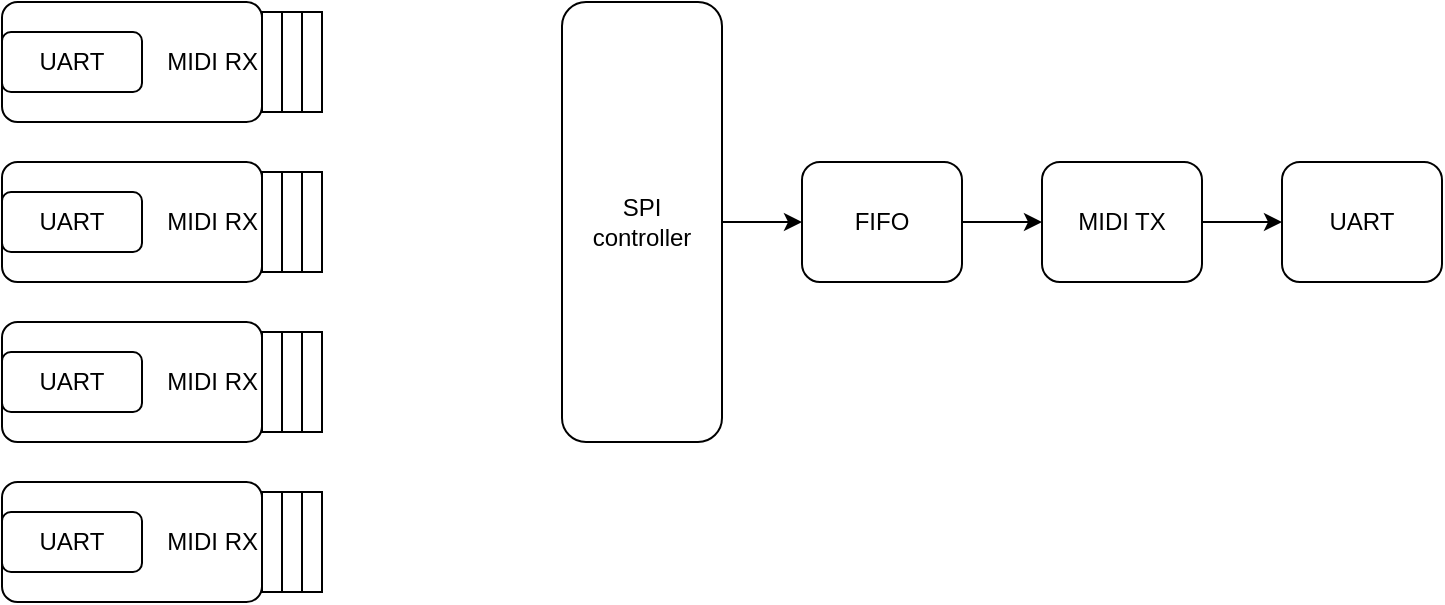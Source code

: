 <mxfile version="14.1.7" type="device" pages="3"><diagram id="5BLz6c4wUd86JPkQsUc_" name="Page-1"><mxGraphModel dx="782" dy="698" grid="1" gridSize="10" guides="1" tooltips="1" connect="1" arrows="1" fold="1" page="1" pageScale="1" pageWidth="850" pageHeight="1100" math="0" shadow="0"><root><mxCell id="0"/><mxCell id="1" parent="0"/><mxCell id="nV9BNXqXnO-pikpsgq_9-17" style="edgeStyle=orthogonalEdgeStyle;rounded=0;orthogonalLoop=1;jettySize=auto;html=1;exitX=1;exitY=0.5;exitDx=0;exitDy=0;entryX=0;entryY=0.5;entryDx=0;entryDy=0;" parent="1" source="nV9BNXqXnO-pikpsgq_9-7" target="nV9BNXqXnO-pikpsgq_9-8" edge="1"><mxGeometry relative="1" as="geometry"/></mxCell><mxCell id="nV9BNXqXnO-pikpsgq_9-7" value="&lt;div&gt;SPI&lt;/div&gt;&lt;div&gt;controller&lt;br&gt;&lt;/div&gt;" style="rounded=1;whiteSpace=wrap;html=1;" parent="1" vertex="1"><mxGeometry x="320" y="40" width="80" height="220" as="geometry"/></mxCell><mxCell id="nV9BNXqXnO-pikpsgq_9-18" style="edgeStyle=orthogonalEdgeStyle;rounded=0;orthogonalLoop=1;jettySize=auto;html=1;exitX=1;exitY=0.5;exitDx=0;exitDy=0;entryX=0;entryY=0.5;entryDx=0;entryDy=0;" parent="1" source="nV9BNXqXnO-pikpsgq_9-8" target="nV9BNXqXnO-pikpsgq_9-10" edge="1"><mxGeometry relative="1" as="geometry"/></mxCell><mxCell id="nV9BNXqXnO-pikpsgq_9-8" value="FIFO" style="rounded=1;whiteSpace=wrap;html=1;" parent="1" vertex="1"><mxGeometry x="440" y="120" width="80" height="60" as="geometry"/></mxCell><mxCell id="nV9BNXqXnO-pikpsgq_9-9" value="UART" style="rounded=1;whiteSpace=wrap;html=1;" parent="1" vertex="1"><mxGeometry x="680" y="120" width="80" height="60" as="geometry"/></mxCell><mxCell id="nV9BNXqXnO-pikpsgq_9-19" style="edgeStyle=orthogonalEdgeStyle;rounded=0;orthogonalLoop=1;jettySize=auto;html=1;exitX=1;exitY=0.5;exitDx=0;exitDy=0;entryX=0;entryY=0.5;entryDx=0;entryDy=0;" parent="1" source="nV9BNXqXnO-pikpsgq_9-10" target="nV9BNXqXnO-pikpsgq_9-9" edge="1"><mxGeometry relative="1" as="geometry"/></mxCell><mxCell id="nV9BNXqXnO-pikpsgq_9-10" value="MIDI TX" style="rounded=1;whiteSpace=wrap;html=1;" parent="1" vertex="1"><mxGeometry x="560" y="120" width="80" height="60" as="geometry"/></mxCell><mxCell id="Lv6Z29P0vEkSq-JdiWGE-4" value="" style="group" parent="1" vertex="1" connectable="0"><mxGeometry x="40" y="40" width="130" height="60" as="geometry"/></mxCell><mxCell id="Lv6Z29P0vEkSq-JdiWGE-1" value="MIDI RX" style="rounded=1;whiteSpace=wrap;html=1;arcSize=13;align=right;" parent="Lv6Z29P0vEkSq-JdiWGE-4" vertex="1"><mxGeometry width="130" height="60" as="geometry"/></mxCell><mxCell id="Lv6Z29P0vEkSq-JdiWGE-2" value="UART" style="rounded=1;whiteSpace=wrap;html=1;" parent="Lv6Z29P0vEkSq-JdiWGE-4" vertex="1"><mxGeometry y="15" width="70" height="30" as="geometry"/></mxCell><mxCell id="Lv6Z29P0vEkSq-JdiWGE-6" value="" style="group" parent="1" vertex="1" connectable="0"><mxGeometry x="40" y="120" width="130" height="60" as="geometry"/></mxCell><mxCell id="Lv6Z29P0vEkSq-JdiWGE-7" value="MIDI RX" style="rounded=1;whiteSpace=wrap;html=1;arcSize=13;align=right;" parent="Lv6Z29P0vEkSq-JdiWGE-6" vertex="1"><mxGeometry width="130" height="60" as="geometry"/></mxCell><mxCell id="Lv6Z29P0vEkSq-JdiWGE-8" value="UART" style="rounded=1;whiteSpace=wrap;html=1;" parent="Lv6Z29P0vEkSq-JdiWGE-6" vertex="1"><mxGeometry y="15" width="70" height="30" as="geometry"/></mxCell><mxCell id="Lv6Z29P0vEkSq-JdiWGE-10" value="" style="group" parent="1" vertex="1" connectable="0"><mxGeometry x="40" y="200" width="130" height="60" as="geometry"/></mxCell><mxCell id="Lv6Z29P0vEkSq-JdiWGE-11" value="MIDI RX" style="rounded=1;whiteSpace=wrap;html=1;arcSize=13;align=right;" parent="Lv6Z29P0vEkSq-JdiWGE-10" vertex="1"><mxGeometry width="130" height="60" as="geometry"/></mxCell><mxCell id="Lv6Z29P0vEkSq-JdiWGE-12" value="UART" style="rounded=1;whiteSpace=wrap;html=1;" parent="Lv6Z29P0vEkSq-JdiWGE-10" vertex="1"><mxGeometry y="15" width="70" height="30" as="geometry"/></mxCell><mxCell id="Lv6Z29P0vEkSq-JdiWGE-13" value="" style="group" parent="1" vertex="1" connectable="0"><mxGeometry x="40" y="280" width="130" height="60" as="geometry"/></mxCell><mxCell id="Lv6Z29P0vEkSq-JdiWGE-14" value="MIDI RX" style="rounded=1;whiteSpace=wrap;html=1;arcSize=13;align=right;" parent="Lv6Z29P0vEkSq-JdiWGE-13" vertex="1"><mxGeometry width="130" height="60" as="geometry"/></mxCell><mxCell id="Lv6Z29P0vEkSq-JdiWGE-15" value="UART" style="rounded=1;whiteSpace=wrap;html=1;" parent="Lv6Z29P0vEkSq-JdiWGE-13" vertex="1"><mxGeometry y="15" width="70" height="30" as="geometry"/></mxCell><mxCell id="Lv6Z29P0vEkSq-JdiWGE-16" value="" style="rounded=0;whiteSpace=wrap;html=1;align=right;" parent="1" vertex="1"><mxGeometry x="170" y="45" width="10" height="50" as="geometry"/></mxCell><mxCell id="Lv6Z29P0vEkSq-JdiWGE-17" value="" style="rounded=0;whiteSpace=wrap;html=1;align=right;" parent="1" vertex="1"><mxGeometry x="180" y="45" width="10" height="50" as="geometry"/></mxCell><mxCell id="Lv6Z29P0vEkSq-JdiWGE-18" value="" style="rounded=0;whiteSpace=wrap;html=1;align=right;" parent="1" vertex="1"><mxGeometry x="190" y="45" width="10" height="50" as="geometry"/></mxCell><mxCell id="Lv6Z29P0vEkSq-JdiWGE-19" value="" style="rounded=0;whiteSpace=wrap;html=1;align=right;" parent="1" vertex="1"><mxGeometry x="170" y="125" width="10" height="50" as="geometry"/></mxCell><mxCell id="Lv6Z29P0vEkSq-JdiWGE-20" value="" style="rounded=0;whiteSpace=wrap;html=1;align=right;" parent="1" vertex="1"><mxGeometry x="180" y="125" width="10" height="50" as="geometry"/></mxCell><mxCell id="Lv6Z29P0vEkSq-JdiWGE-21" value="" style="rounded=0;whiteSpace=wrap;html=1;align=right;" parent="1" vertex="1"><mxGeometry x="190" y="125" width="10" height="50" as="geometry"/></mxCell><mxCell id="Lv6Z29P0vEkSq-JdiWGE-22" value="" style="rounded=0;whiteSpace=wrap;html=1;align=right;" parent="1" vertex="1"><mxGeometry x="170" y="205" width="10" height="50" as="geometry"/></mxCell><mxCell id="Lv6Z29P0vEkSq-JdiWGE-23" value="" style="rounded=0;whiteSpace=wrap;html=1;align=right;" parent="1" vertex="1"><mxGeometry x="180" y="205" width="10" height="50" as="geometry"/></mxCell><mxCell id="Lv6Z29P0vEkSq-JdiWGE-24" value="" style="rounded=0;whiteSpace=wrap;html=1;align=right;" parent="1" vertex="1"><mxGeometry x="190" y="205" width="10" height="50" as="geometry"/></mxCell><mxCell id="Lv6Z29P0vEkSq-JdiWGE-25" value="" style="rounded=0;whiteSpace=wrap;html=1;align=right;" parent="1" vertex="1"><mxGeometry x="170" y="285" width="10" height="50" as="geometry"/></mxCell><mxCell id="Lv6Z29P0vEkSq-JdiWGE-26" value="" style="rounded=0;whiteSpace=wrap;html=1;align=right;" parent="1" vertex="1"><mxGeometry x="180" y="285" width="10" height="50" as="geometry"/></mxCell><mxCell id="Lv6Z29P0vEkSq-JdiWGE-27" value="" style="rounded=0;whiteSpace=wrap;html=1;align=right;" parent="1" vertex="1"><mxGeometry x="190" y="285" width="10" height="50" as="geometry"/></mxCell></root></mxGraphModel></diagram><diagram id="NTZZHlBlM8ZLsF2wtTsS" name="SPI FSM"><mxGraphModel dx="782" dy="698" grid="1" gridSize="10" guides="1" tooltips="1" connect="1" arrows="1" fold="1" page="1" pageScale="1" pageWidth="850" pageHeight="1100" math="0" shadow="0"><root><mxCell id="Te08-3Nlt5EfzwUxAVhV-0"/><mxCell id="Te08-3Nlt5EfzwUxAVhV-1" parent="Te08-3Nlt5EfzwUxAVhV-0"/><mxCell id="Te08-3Nlt5EfzwUxAVhV-6" value="SPI complete" style="edgeStyle=orthogonalEdgeStyle;rounded=0;orthogonalLoop=1;jettySize=auto;html=1;exitX=0.5;exitY=1;exitDx=0;exitDy=0;entryX=0.5;entryY=0;entryDx=0;entryDy=0;" parent="Te08-3Nlt5EfzwUxAVhV-1" source="Te08-3Nlt5EfzwUxAVhV-2" target="Te08-3Nlt5EfzwUxAVhV-3" edge="1"><mxGeometry relative="1" as="geometry"/></mxCell><mxCell id="Te08-3Nlt5EfzwUxAVhV-2" value="IDLE" style="rounded=1;whiteSpace=wrap;html=1;" parent="Te08-3Nlt5EfzwUxAVhV-1" vertex="1"><mxGeometry x="160" y="40" width="120" height="60" as="geometry"/></mxCell><mxCell id="Te08-3Nlt5EfzwUxAVhV-7" value="&lt;div&gt;SPI complete&lt;/div&gt;&lt;div&gt;* WR&lt;br&gt;&lt;/div&gt;" style="edgeStyle=orthogonalEdgeStyle;rounded=0;orthogonalLoop=1;jettySize=auto;html=1;exitX=1;exitY=0.5;exitDx=0;exitDy=0;entryX=1;entryY=0.5;entryDx=0;entryDy=0;" parent="Te08-3Nlt5EfzwUxAVhV-1" source="Te08-3Nlt5EfzwUxAVhV-3" target="Te08-3Nlt5EfzwUxAVhV-4" edge="1"><mxGeometry x="-0.429" relative="1" as="geometry"><Array as="points"><mxPoint x="320" y="170"/><mxPoint x="320" y="370"/></Array><mxPoint as="offset"/></mxGeometry></mxCell><mxCell id="i2yrc2QnIGgFEywDOaqi-2" value="SPI complete * RD" style="edgeStyle=orthogonalEdgeStyle;rounded=0;orthogonalLoop=1;jettySize=auto;html=1;exitX=0.5;exitY=1;exitDx=0;exitDy=0;entryX=0.5;entryY=0;entryDx=0;entryDy=0;" parent="Te08-3Nlt5EfzwUxAVhV-1" source="Te08-3Nlt5EfzwUxAVhV-3" target="Te08-3Nlt5EfzwUxAVhV-5" edge="1"><mxGeometry relative="1" as="geometry"><mxPoint x="220" y="230" as="targetPoint"/></mxGeometry></mxCell><mxCell id="i2yrc2QnIGgFEywDOaqi-3" value="timeout" style="edgeStyle=orthogonalEdgeStyle;rounded=0;orthogonalLoop=1;jettySize=auto;html=1;exitX=0;exitY=0.5;exitDx=0;exitDy=0;entryX=0;entryY=0.5;entryDx=0;entryDy=0;" parent="Te08-3Nlt5EfzwUxAVhV-1" source="Te08-3Nlt5EfzwUxAVhV-3" target="Te08-3Nlt5EfzwUxAVhV-2" edge="1"><mxGeometry relative="1" as="geometry"><Array as="points"><mxPoint x="120" y="170"/><mxPoint x="120" y="70"/></Array></mxGeometry></mxCell><mxCell id="Te08-3Nlt5EfzwUxAVhV-3" value="CMD/ADDR" style="rounded=1;whiteSpace=wrap;html=1;" parent="Te08-3Nlt5EfzwUxAVhV-1" vertex="1"><mxGeometry x="160" y="140" width="120" height="60" as="geometry"/></mxCell><mxCell id="Te08-3Nlt5EfzwUxAVhV-13" value="&lt;div&gt;SPI complete&lt;/div&gt;&lt;div&gt;* WR&lt;br&gt;&lt;/div&gt;" style="edgeStyle=orthogonalEdgeStyle;rounded=0;orthogonalLoop=1;jettySize=auto;html=1;exitX=0.25;exitY=0;exitDx=0;exitDy=0;entryX=0.25;entryY=1;entryDx=0;entryDy=0;" parent="Te08-3Nlt5EfzwUxAVhV-1" source="Te08-3Nlt5EfzwUxAVhV-4" target="Te08-3Nlt5EfzwUxAVhV-5" edge="1"><mxGeometry relative="1" as="geometry"/></mxCell><mxCell id="i2yrc2QnIGgFEywDOaqi-5" value="timeout" style="edgeStyle=orthogonalEdgeStyle;rounded=0;orthogonalLoop=1;jettySize=auto;html=1;exitX=0;exitY=0.5;exitDx=0;exitDy=0;entryX=0;entryY=0.5;entryDx=0;entryDy=0;" parent="Te08-3Nlt5EfzwUxAVhV-1" source="Te08-3Nlt5EfzwUxAVhV-4" target="Te08-3Nlt5EfzwUxAVhV-2" edge="1"><mxGeometry x="-0.526" relative="1" as="geometry"><Array as="points"><mxPoint x="120" y="370"/><mxPoint x="120" y="70"/></Array><mxPoint as="offset"/></mxGeometry></mxCell><mxCell id="i2yrc2QnIGgFEywDOaqi-6" value="&lt;div&gt;SPI complete&lt;/div&gt;&lt;div&gt;* RD&lt;br&gt;&lt;/div&gt;" style="edgeStyle=orthogonalEdgeStyle;rounded=0;orthogonalLoop=1;jettySize=auto;html=1;exitX=0;exitY=0.5;exitDx=0;exitDy=0;entryX=0;entryY=0.5;entryDx=0;entryDy=0;" parent="Te08-3Nlt5EfzwUxAVhV-1" source="Te08-3Nlt5EfzwUxAVhV-4" target="Te08-3Nlt5EfzwUxAVhV-2" edge="1"><mxGeometry relative="1" as="geometry"><Array as="points"><mxPoint x="80" y="370"/><mxPoint x="80" y="70"/></Array></mxGeometry></mxCell><mxCell id="Te08-3Nlt5EfzwUxAVhV-4" value="WR_DATA" style="rounded=1;whiteSpace=wrap;html=1;" parent="Te08-3Nlt5EfzwUxAVhV-1" vertex="1"><mxGeometry x="160" y="340" width="120" height="60" as="geometry"/></mxCell><mxCell id="Te08-3Nlt5EfzwUxAVhV-12" value="ACK * RD" style="edgeStyle=orthogonalEdgeStyle;rounded=0;orthogonalLoop=1;jettySize=auto;html=1;exitX=0.75;exitY=1;exitDx=0;exitDy=0;entryX=0.75;entryY=0;entryDx=0;entryDy=0;" parent="Te08-3Nlt5EfzwUxAVhV-1" source="Te08-3Nlt5EfzwUxAVhV-5" target="Te08-3Nlt5EfzwUxAVhV-4" edge="1"><mxGeometry relative="1" as="geometry"/></mxCell><mxCell id="i2yrc2QnIGgFEywDOaqi-4" value="timeout" style="edgeStyle=orthogonalEdgeStyle;rounded=0;orthogonalLoop=1;jettySize=auto;html=1;exitX=0;exitY=0.5;exitDx=0;exitDy=0;entryX=0;entryY=0.5;entryDx=0;entryDy=0;" parent="Te08-3Nlt5EfzwUxAVhV-1" source="Te08-3Nlt5EfzwUxAVhV-5" target="Te08-3Nlt5EfzwUxAVhV-2" edge="1"><mxGeometry x="-0.214" relative="1" as="geometry"><Array as="points"><mxPoint x="120" y="270"/><mxPoint x="120" y="70"/></Array><mxPoint as="offset"/></mxGeometry></mxCell><mxCell id="i2yrc2QnIGgFEywDOaqi-8" value="ACK * WR" style="edgeStyle=orthogonalEdgeStyle;rounded=0;orthogonalLoop=1;jettySize=auto;html=1;exitX=1;exitY=0.5;exitDx=0;exitDy=0;entryX=1;entryY=0.5;entryDx=0;entryDy=0;" parent="Te08-3Nlt5EfzwUxAVhV-1" source="Te08-3Nlt5EfzwUxAVhV-5" target="Te08-3Nlt5EfzwUxAVhV-2" edge="1"><mxGeometry relative="1" as="geometry"><Array as="points"><mxPoint x="360" y="270"/><mxPoint x="360" y="70"/></Array></mxGeometry></mxCell><mxCell id="Te08-3Nlt5EfzwUxAVhV-5" value="BUS_EXE" style="rounded=1;whiteSpace=wrap;html=1;" parent="Te08-3Nlt5EfzwUxAVhV-1" vertex="1"><mxGeometry x="160" y="240" width="120" height="60" as="geometry"/></mxCell><mxCell id="kTWO0TvAbQ1S3J5nTQGu-0" value="Problem: this state machine doesn't allow time for the SPI data to load" style="text;html=1;strokeColor=none;fillColor=none;align=center;verticalAlign=middle;whiteSpace=wrap;rounded=0;" parent="Te08-3Nlt5EfzwUxAVhV-1" vertex="1"><mxGeometry x="400" y="60" width="310" height="20" as="geometry"/></mxCell></root></mxGraphModel></diagram><diagram id="C0nDOQ2j-Cw7uDZkZXND" name="SPI FSM Expanded"><mxGraphModel dx="782" dy="698" grid="1" gridSize="10" guides="1" tooltips="1" connect="1" arrows="1" fold="1" page="1" pageScale="1" pageWidth="850" pageHeight="1100" math="0" shadow="0"><root><mxCell id="QnJQY8vM-MAtKCoU1oTB-0"/><mxCell id="QnJQY8vM-MAtKCoU1oTB-1" parent="QnJQY8vM-MAtKCoU1oTB-0"/><mxCell id="in22kLQEFv1lPTFJdDBc-0" value="&lt;div&gt;SPI RDY&lt;/div&gt;" style="edgeStyle=orthogonalEdgeStyle;rounded=0;orthogonalLoop=1;jettySize=auto;html=1;exitX=0.5;exitY=1;exitDx=0;exitDy=0;entryX=0.5;entryY=0;entryDx=0;entryDy=0;" parent="QnJQY8vM-MAtKCoU1oTB-1" source="in22kLQEFv1lPTFJdDBc-1" target="in22kLQEFv1lPTFJdDBc-5" edge="1"><mxGeometry relative="1" as="geometry"/></mxCell><mxCell id="in22kLQEFv1lPTFJdDBc-1" value="IDLE" style="rounded=1;whiteSpace=wrap;html=1;" parent="QnJQY8vM-MAtKCoU1oTB-1" vertex="1"><mxGeometry x="160" y="40" width="120" height="60" as="geometry"/></mxCell><mxCell id="in22kLQEFv1lPTFJdDBc-2" value="&lt;div&gt;WR&lt;br&gt;&lt;/div&gt;" style="edgeStyle=orthogonalEdgeStyle;rounded=0;orthogonalLoop=1;jettySize=auto;html=1;exitX=0.5;exitY=1;exitDx=0;exitDy=0;entryX=0.5;entryY=0;entryDx=0;entryDy=0;" parent="QnJQY8vM-MAtKCoU1oTB-1" source="in22kLQEFv1lPTFJdDBc-5" target="in22kLQEFv1lPTFJdDBc-9" edge="1"><mxGeometry x="-0.429" relative="1" as="geometry"><Array as="points"><mxPoint x="220" y="220"/><mxPoint x="220" y="220"/></Array><mxPoint as="offset"/></mxGeometry></mxCell><mxCell id="in22kLQEFv1lPTFJdDBc-3" value="RD" style="edgeStyle=orthogonalEdgeStyle;rounded=0;orthogonalLoop=1;jettySize=auto;html=1;exitX=1;exitY=0.5;exitDx=0;exitDy=0;entryX=0.5;entryY=0;entryDx=0;entryDy=0;" parent="QnJQY8vM-MAtKCoU1oTB-1" source="in22kLQEFv1lPTFJdDBc-5" target="in22kLQEFv1lPTFJdDBc-18" edge="1"><mxGeometry relative="1" as="geometry"><mxPoint x="220" y="230" as="targetPoint"/></mxGeometry></mxCell><mxCell id="in22kLQEFv1lPTFJdDBc-4" value="timeout" style="edgeStyle=orthogonalEdgeStyle;rounded=0;orthogonalLoop=1;jettySize=auto;html=1;exitX=0;exitY=0.5;exitDx=0;exitDy=0;entryX=0;entryY=0.5;entryDx=0;entryDy=0;" parent="QnJQY8vM-MAtKCoU1oTB-1" source="in22kLQEFv1lPTFJdDBc-5" target="in22kLQEFv1lPTFJdDBc-1" edge="1"><mxGeometry relative="1" as="geometry"><Array as="points"><mxPoint x="120" y="170"/><mxPoint x="120" y="70"/></Array></mxGeometry></mxCell><mxCell id="in22kLQEFv1lPTFJdDBc-5" value="&lt;div&gt;CMD/ADDR&lt;/div&gt;" style="rounded=1;whiteSpace=wrap;html=1;" parent="QnJQY8vM-MAtKCoU1oTB-1" vertex="1"><mxGeometry x="160" y="140" width="120" height="60" as="geometry"/></mxCell><mxCell id="in22kLQEFv1lPTFJdDBc-6" value="SPI RDY" style="edgeStyle=orthogonalEdgeStyle;rounded=0;orthogonalLoop=1;jettySize=auto;html=1;exitX=0.5;exitY=1;exitDx=0;exitDy=0;entryX=0.5;entryY=0;entryDx=0;entryDy=0;" parent="QnJQY8vM-MAtKCoU1oTB-1" source="in22kLQEFv1lPTFJdDBc-9" target="in22kLQEFv1lPTFJdDBc-13" edge="1"><mxGeometry relative="1" as="geometry"/></mxCell><mxCell id="in22kLQEFv1lPTFJdDBc-9" value="WR_DATA" style="rounded=1;whiteSpace=wrap;html=1;" parent="QnJQY8vM-MAtKCoU1oTB-1" vertex="1"><mxGeometry x="160" y="350" width="120" height="60" as="geometry"/></mxCell><mxCell id="in22kLQEFv1lPTFJdDBc-10" value="ACK" style="edgeStyle=orthogonalEdgeStyle;rounded=0;orthogonalLoop=1;jettySize=auto;html=1;exitX=0.5;exitY=1;exitDx=0;exitDy=0;entryX=0.5;entryY=0;entryDx=0;entryDy=0;" parent="QnJQY8vM-MAtKCoU1oTB-1" source="in22kLQEFv1lPTFJdDBc-18" target="in22kLQEFv1lPTFJdDBc-15" edge="1"><mxGeometry relative="1" as="geometry"/></mxCell><mxCell id="in22kLQEFv1lPTFJdDBc-11" value="timeout" style="edgeStyle=orthogonalEdgeStyle;rounded=0;orthogonalLoop=1;jettySize=auto;html=1;exitX=0;exitY=0.5;exitDx=0;exitDy=0;entryX=0;entryY=0.5;entryDx=0;entryDy=0;" parent="QnJQY8vM-MAtKCoU1oTB-1" source="in22kLQEFv1lPTFJdDBc-13" target="in22kLQEFv1lPTFJdDBc-1" edge="1"><mxGeometry x="-0.214" relative="1" as="geometry"><Array as="points"><mxPoint x="120" y="600"/><mxPoint x="120" y="70"/></Array><mxPoint as="offset"/></mxGeometry></mxCell><mxCell id="in22kLQEFv1lPTFJdDBc-12" value="ACK" style="edgeStyle=orthogonalEdgeStyle;rounded=0;orthogonalLoop=1;jettySize=auto;html=1;exitX=1;exitY=0.5;exitDx=0;exitDy=0;entryX=0;entryY=0.5;entryDx=0;entryDy=0;" parent="QnJQY8vM-MAtKCoU1oTB-1" source="in22kLQEFv1lPTFJdDBc-13" target="6t_XD49JlUYibS33HKLn-0" edge="1"><mxGeometry relative="1" as="geometry"><Array as="points"><mxPoint x="320" y="600"/><mxPoint x="320" y="600"/></Array></mxGeometry></mxCell><mxCell id="in22kLQEFv1lPTFJdDBc-13" value="&lt;div&gt;WR_BUS_EXE&lt;/div&gt;" style="rounded=1;whiteSpace=wrap;html=1;" parent="QnJQY8vM-MAtKCoU1oTB-1" vertex="1"><mxGeometry x="160" y="570" width="120" height="60" as="geometry"/></mxCell><mxCell id="in22kLQEFv1lPTFJdDBc-20" value="" style="edgeStyle=orthogonalEdgeStyle;rounded=0;orthogonalLoop=1;jettySize=auto;html=1;exitX=1;exitY=0.5;exitDx=0;exitDy=0;entryX=1;entryY=0.5;entryDx=0;entryDy=0;" parent="QnJQY8vM-MAtKCoU1oTB-1" source="6t_XD49JlUYibS33HKLn-0" target="in22kLQEFv1lPTFJdDBc-1" edge="1"><mxGeometry relative="1" as="geometry"/></mxCell><mxCell id="6t_XD49JlUYibS33HKLn-1" value="SPI RDY" style="edgeStyle=orthogonalEdgeStyle;rounded=0;orthogonalLoop=1;jettySize=auto;html=1;exitX=0.5;exitY=1;exitDx=0;exitDy=0;" parent="QnJQY8vM-MAtKCoU1oTB-1" source="in22kLQEFv1lPTFJdDBc-14" target="6t_XD49JlUYibS33HKLn-0" edge="1"><mxGeometry relative="1" as="geometry"/></mxCell><mxCell id="in22kLQEFv1lPTFJdDBc-14" value="RD_DATA" style="rounded=1;whiteSpace=wrap;html=1;" parent="QnJQY8vM-MAtKCoU1oTB-1" vertex="1"><mxGeometry x="400" y="450" width="120" height="60" as="geometry"/></mxCell><mxCell id="in22kLQEFv1lPTFJdDBc-17" value="" style="edgeStyle=orthogonalEdgeStyle;rounded=0;orthogonalLoop=1;jettySize=auto;html=1;exitX=0.5;exitY=1;exitDx=0;exitDy=0;entryX=0.5;entryY=0;entryDx=0;entryDy=0;" parent="QnJQY8vM-MAtKCoU1oTB-1" source="in22kLQEFv1lPTFJdDBc-15" target="in22kLQEFv1lPTFJdDBc-14" edge="1"><mxGeometry relative="1" as="geometry"/></mxCell><mxCell id="in22kLQEFv1lPTFJdDBc-15" value="LOAD_SPI" style="rounded=1;whiteSpace=wrap;html=1;" parent="QnJQY8vM-MAtKCoU1oTB-1" vertex="1"><mxGeometry x="400" y="350" width="120" height="60" as="geometry"/></mxCell><mxCell id="in22kLQEFv1lPTFJdDBc-19" value="timeout" style="edgeStyle=orthogonalEdgeStyle;rounded=0;orthogonalLoop=1;jettySize=auto;html=1;exitX=0;exitY=0.5;exitDx=0;exitDy=0;entryX=0;entryY=0.5;entryDx=0;entryDy=0;" parent="QnJQY8vM-MAtKCoU1oTB-1" source="in22kLQEFv1lPTFJdDBc-18" target="in22kLQEFv1lPTFJdDBc-1" edge="1"><mxGeometry x="0.077" relative="1" as="geometry"><Array as="points"><mxPoint x="120" y="270"/><mxPoint x="120" y="70"/></Array><mxPoint as="offset"/></mxGeometry></mxCell><mxCell id="in22kLQEFv1lPTFJdDBc-18" value="RD_BUS_EXE" style="rounded=1;whiteSpace=wrap;html=1;" parent="QnJQY8vM-MAtKCoU1oTB-1" vertex="1"><mxGeometry x="400" y="240" width="120" height="60" as="geometry"/></mxCell><mxCell id="6t_XD49JlUYibS33HKLn-0" value="&lt;div&gt;BUS_CLR&lt;/div&gt;" style="rounded=1;whiteSpace=wrap;html=1;" parent="QnJQY8vM-MAtKCoU1oTB-1" vertex="1"><mxGeometry x="400" y="570" width="120" height="60" as="geometry"/></mxCell></root></mxGraphModel></diagram></mxfile>